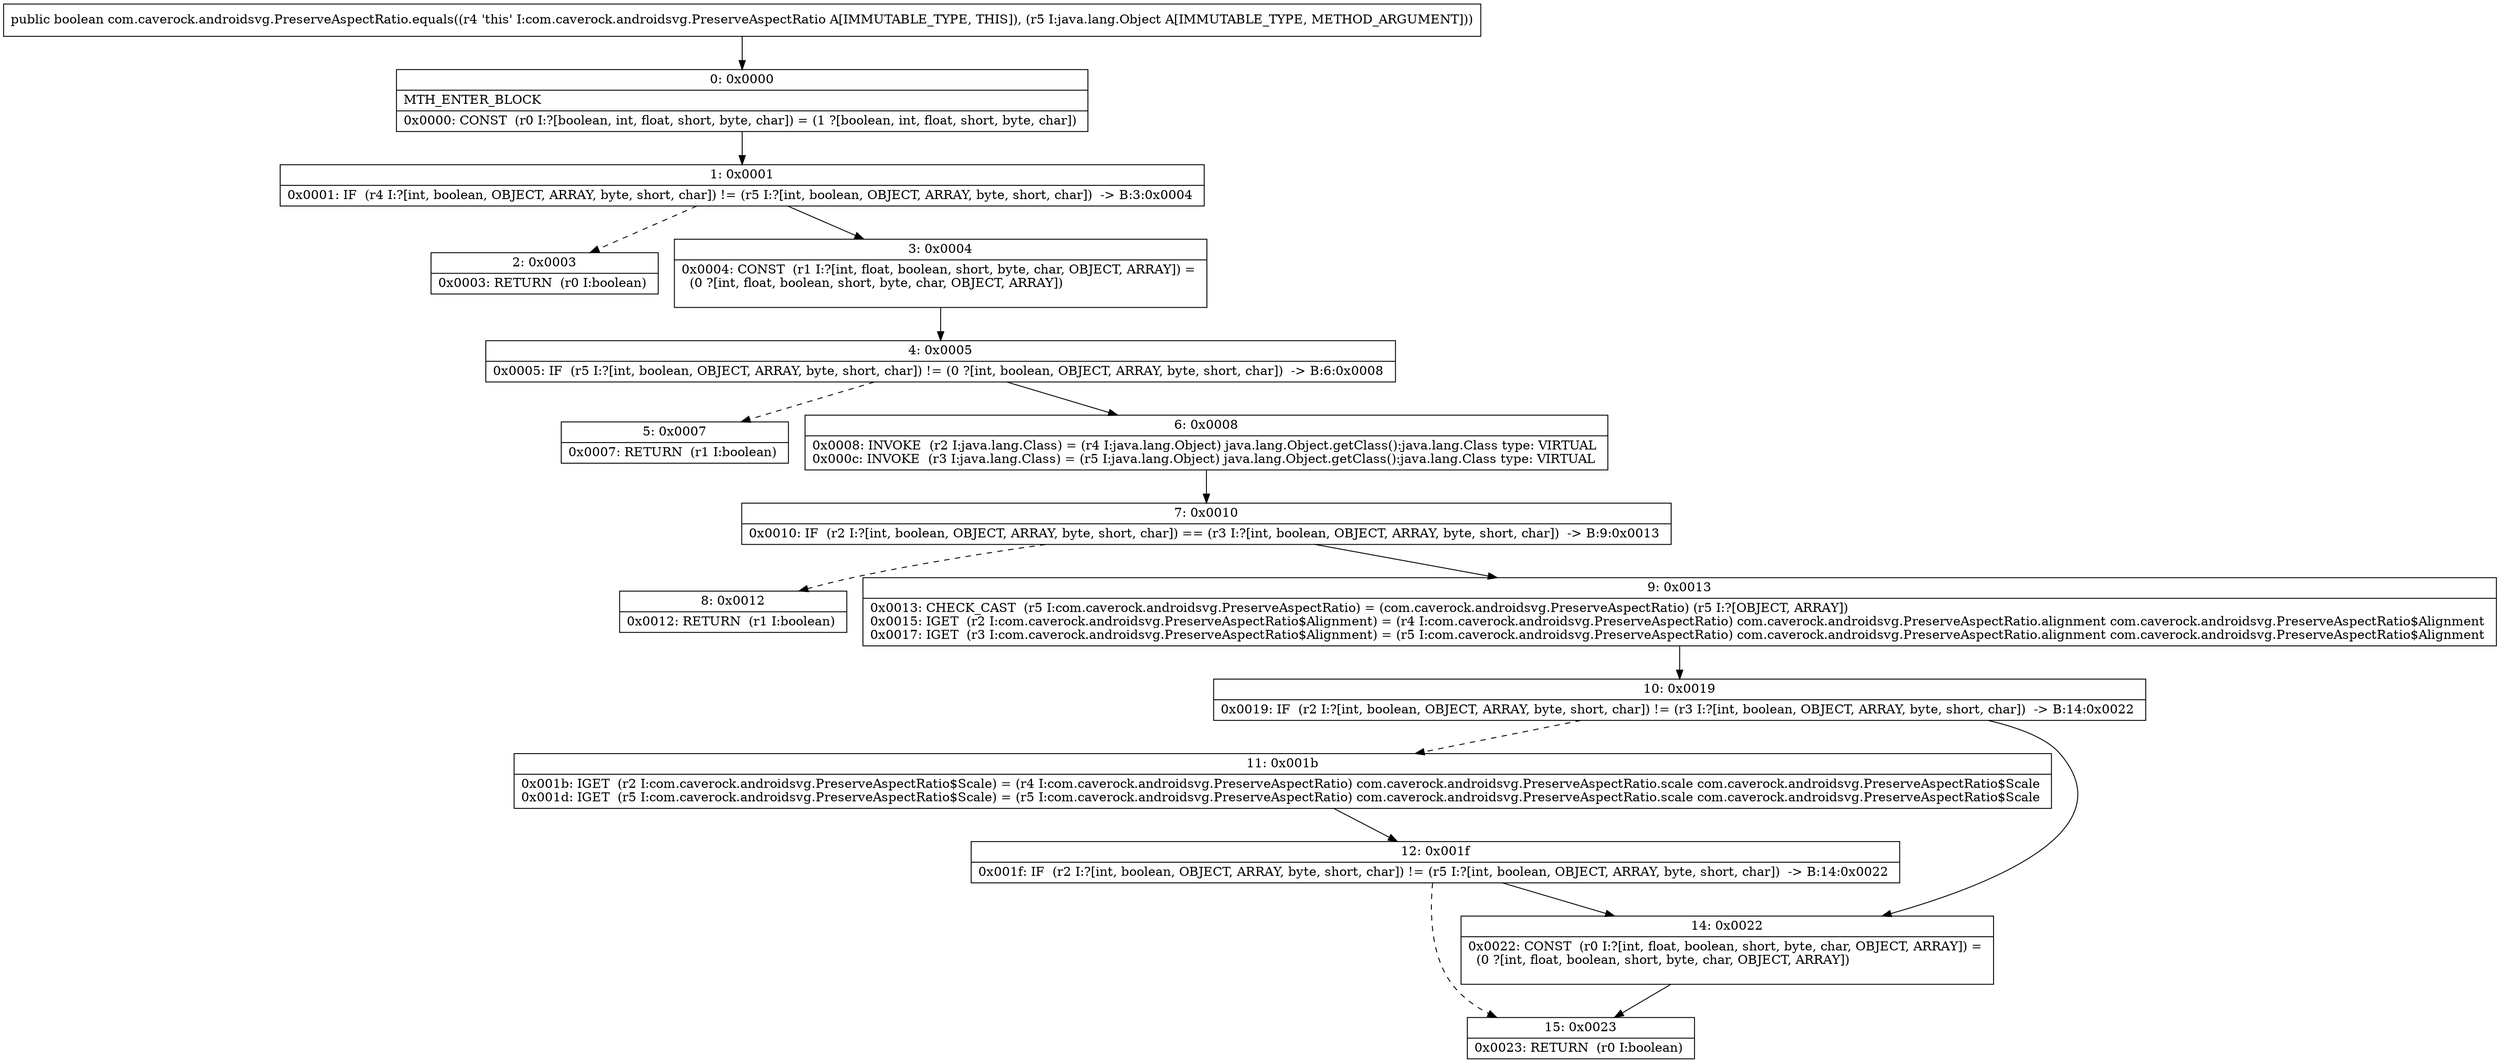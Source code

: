 digraph "CFG forcom.caverock.androidsvg.PreserveAspectRatio.equals(Ljava\/lang\/Object;)Z" {
Node_0 [shape=record,label="{0\:\ 0x0000|MTH_ENTER_BLOCK\l|0x0000: CONST  (r0 I:?[boolean, int, float, short, byte, char]) = (1 ?[boolean, int, float, short, byte, char]) \l}"];
Node_1 [shape=record,label="{1\:\ 0x0001|0x0001: IF  (r4 I:?[int, boolean, OBJECT, ARRAY, byte, short, char]) != (r5 I:?[int, boolean, OBJECT, ARRAY, byte, short, char])  \-\> B:3:0x0004 \l}"];
Node_2 [shape=record,label="{2\:\ 0x0003|0x0003: RETURN  (r0 I:boolean) \l}"];
Node_3 [shape=record,label="{3\:\ 0x0004|0x0004: CONST  (r1 I:?[int, float, boolean, short, byte, char, OBJECT, ARRAY]) = \l  (0 ?[int, float, boolean, short, byte, char, OBJECT, ARRAY])\l \l}"];
Node_4 [shape=record,label="{4\:\ 0x0005|0x0005: IF  (r5 I:?[int, boolean, OBJECT, ARRAY, byte, short, char]) != (0 ?[int, boolean, OBJECT, ARRAY, byte, short, char])  \-\> B:6:0x0008 \l}"];
Node_5 [shape=record,label="{5\:\ 0x0007|0x0007: RETURN  (r1 I:boolean) \l}"];
Node_6 [shape=record,label="{6\:\ 0x0008|0x0008: INVOKE  (r2 I:java.lang.Class) = (r4 I:java.lang.Object) java.lang.Object.getClass():java.lang.Class type: VIRTUAL \l0x000c: INVOKE  (r3 I:java.lang.Class) = (r5 I:java.lang.Object) java.lang.Object.getClass():java.lang.Class type: VIRTUAL \l}"];
Node_7 [shape=record,label="{7\:\ 0x0010|0x0010: IF  (r2 I:?[int, boolean, OBJECT, ARRAY, byte, short, char]) == (r3 I:?[int, boolean, OBJECT, ARRAY, byte, short, char])  \-\> B:9:0x0013 \l}"];
Node_8 [shape=record,label="{8\:\ 0x0012|0x0012: RETURN  (r1 I:boolean) \l}"];
Node_9 [shape=record,label="{9\:\ 0x0013|0x0013: CHECK_CAST  (r5 I:com.caverock.androidsvg.PreserveAspectRatio) = (com.caverock.androidsvg.PreserveAspectRatio) (r5 I:?[OBJECT, ARRAY]) \l0x0015: IGET  (r2 I:com.caverock.androidsvg.PreserveAspectRatio$Alignment) = (r4 I:com.caverock.androidsvg.PreserveAspectRatio) com.caverock.androidsvg.PreserveAspectRatio.alignment com.caverock.androidsvg.PreserveAspectRatio$Alignment \l0x0017: IGET  (r3 I:com.caverock.androidsvg.PreserveAspectRatio$Alignment) = (r5 I:com.caverock.androidsvg.PreserveAspectRatio) com.caverock.androidsvg.PreserveAspectRatio.alignment com.caverock.androidsvg.PreserveAspectRatio$Alignment \l}"];
Node_10 [shape=record,label="{10\:\ 0x0019|0x0019: IF  (r2 I:?[int, boolean, OBJECT, ARRAY, byte, short, char]) != (r3 I:?[int, boolean, OBJECT, ARRAY, byte, short, char])  \-\> B:14:0x0022 \l}"];
Node_11 [shape=record,label="{11\:\ 0x001b|0x001b: IGET  (r2 I:com.caverock.androidsvg.PreserveAspectRatio$Scale) = (r4 I:com.caverock.androidsvg.PreserveAspectRatio) com.caverock.androidsvg.PreserveAspectRatio.scale com.caverock.androidsvg.PreserveAspectRatio$Scale \l0x001d: IGET  (r5 I:com.caverock.androidsvg.PreserveAspectRatio$Scale) = (r5 I:com.caverock.androidsvg.PreserveAspectRatio) com.caverock.androidsvg.PreserveAspectRatio.scale com.caverock.androidsvg.PreserveAspectRatio$Scale \l}"];
Node_12 [shape=record,label="{12\:\ 0x001f|0x001f: IF  (r2 I:?[int, boolean, OBJECT, ARRAY, byte, short, char]) != (r5 I:?[int, boolean, OBJECT, ARRAY, byte, short, char])  \-\> B:14:0x0022 \l}"];
Node_14 [shape=record,label="{14\:\ 0x0022|0x0022: CONST  (r0 I:?[int, float, boolean, short, byte, char, OBJECT, ARRAY]) = \l  (0 ?[int, float, boolean, short, byte, char, OBJECT, ARRAY])\l \l}"];
Node_15 [shape=record,label="{15\:\ 0x0023|0x0023: RETURN  (r0 I:boolean) \l}"];
MethodNode[shape=record,label="{public boolean com.caverock.androidsvg.PreserveAspectRatio.equals((r4 'this' I:com.caverock.androidsvg.PreserveAspectRatio A[IMMUTABLE_TYPE, THIS]), (r5 I:java.lang.Object A[IMMUTABLE_TYPE, METHOD_ARGUMENT])) }"];
MethodNode -> Node_0;
Node_0 -> Node_1;
Node_1 -> Node_2[style=dashed];
Node_1 -> Node_3;
Node_3 -> Node_4;
Node_4 -> Node_5[style=dashed];
Node_4 -> Node_6;
Node_6 -> Node_7;
Node_7 -> Node_8[style=dashed];
Node_7 -> Node_9;
Node_9 -> Node_10;
Node_10 -> Node_11[style=dashed];
Node_10 -> Node_14;
Node_11 -> Node_12;
Node_12 -> Node_14;
Node_12 -> Node_15[style=dashed];
Node_14 -> Node_15;
}

